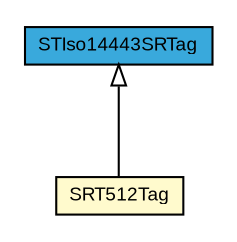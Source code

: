 #!/usr/local/bin/dot
#
# Class diagram 
# Generated by UMLGraph version R5_7_2-3-gee82a7 (http://www.umlgraph.org/)
#

digraph G {
	edge [fontname="arial",fontsize=10,labelfontname="arial",labelfontsize=10];
	node [fontname="arial",fontsize=10,shape=plaintext];
	nodesep=0.25;
	ranksep=0.5;
	// com.st.st25sdk.iso14443sr.STIso14443SRTag
	c25188 [label=<<table title="com.st.st25sdk.iso14443sr.STIso14443SRTag" border="0" cellborder="1" cellspacing="0" cellpadding="2" port="p" bgcolor="#39a9dc" href="./STIso14443SRTag.html">
		<tr><td><table border="0" cellspacing="0" cellpadding="1">
<tr><td align="center" balign="center"> STIso14443SRTag </td></tr>
		</table></td></tr>
		</table>>, URL="./STIso14443SRTag.html", fontname="arial", fontcolor="black", fontsize=9.0];
	// com.st.st25sdk.iso14443sr.SRT512Tag
	c25193 [label=<<table title="com.st.st25sdk.iso14443sr.SRT512Tag" border="0" cellborder="1" cellspacing="0" cellpadding="2" port="p" bgcolor="lemonChiffon" href="./SRT512Tag.html">
		<tr><td><table border="0" cellspacing="0" cellpadding="1">
<tr><td align="center" balign="center"> SRT512Tag </td></tr>
		</table></td></tr>
		</table>>, URL="./SRT512Tag.html", fontname="arial", fontcolor="black", fontsize=9.0];
	//com.st.st25sdk.iso14443sr.SRT512Tag extends com.st.st25sdk.iso14443sr.STIso14443SRTag
	c25188:p -> c25193:p [dir=back,arrowtail=empty];
}

